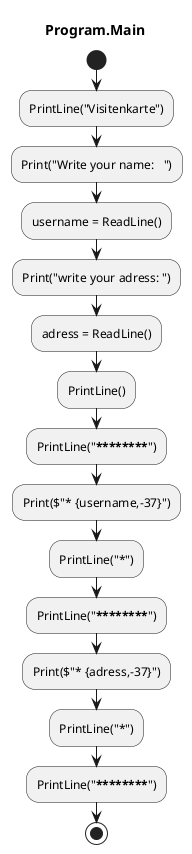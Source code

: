 @startuml Program.Main
title Program.Main
start
:PrintLine("Visitenkarte");
:Print("Write your name:   ");
:username = ReadLine();
:Print("write your adress: ");
:adress = ReadLine();
:PrintLine();
:PrintLine("****************************************");
:Print($"* {username,-37}");
:PrintLine("*");
:PrintLine("****************************************");
:Print($"* {adress,-37}");
:PrintLine("*");
:PrintLine("****************************************");
stop
@enduml
